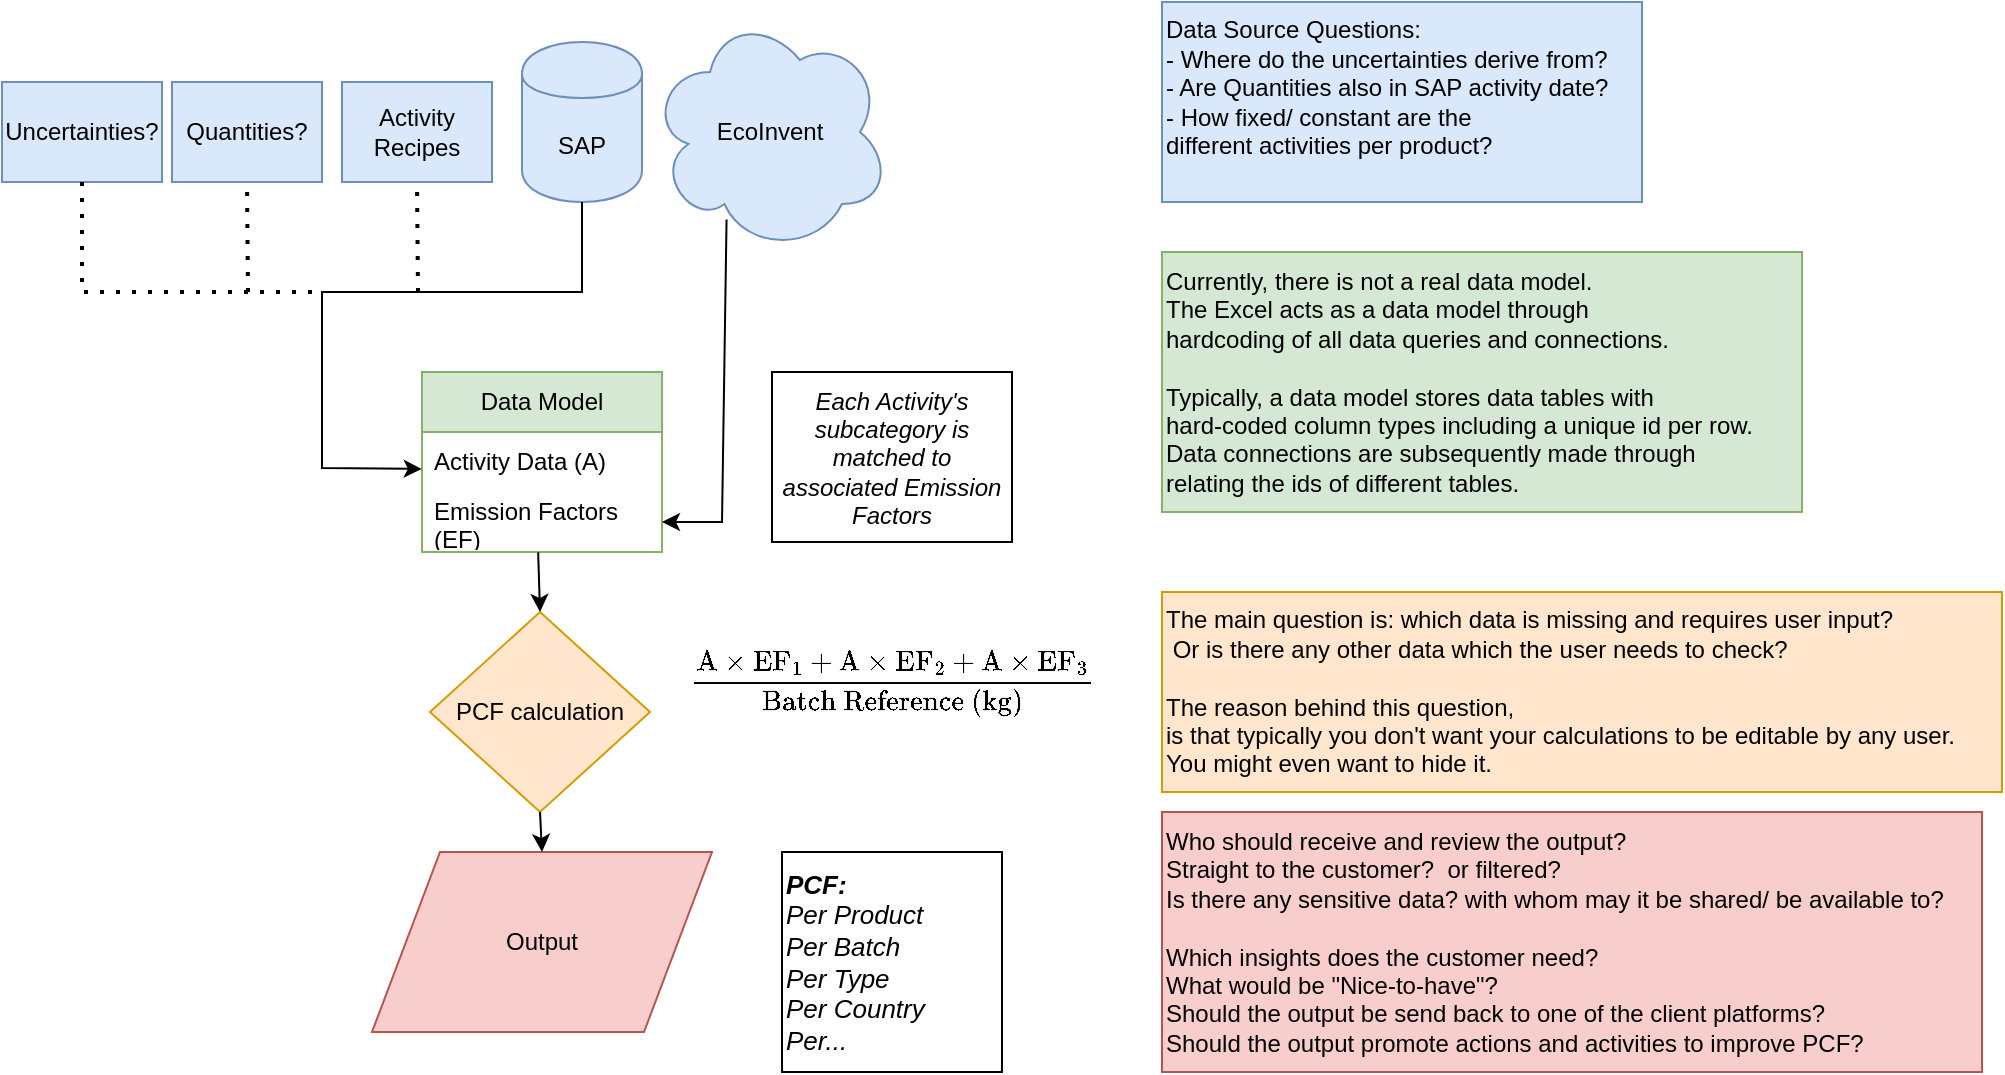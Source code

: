<mxfile version="24.7.17">
  <diagram name="Page-1" id="1lV17wyQeOZojrkLEhlb">
    <mxGraphModel dx="1295" dy="683" grid="1" gridSize="10" guides="1" tooltips="1" connect="1" arrows="1" fold="1" page="1" pageScale="1" pageWidth="827" pageHeight="1169" math="1" shadow="0">
      <root>
        <mxCell id="0" />
        <mxCell id="1" parent="0" />
        <mxCell id="ISckfuOA_f6tGfebP-Hw-1" value="SAP" style="shape=cylinder;whiteSpace=wrap;html=1;boundedLbl=1;backgroundOutline=1;fillColor=#dae8fc;strokeColor=#6c8ebf;" vertex="1" parent="1">
          <mxGeometry x="350" y="75" width="60" height="80" as="geometry" />
        </mxCell>
        <mxCell id="ISckfuOA_f6tGfebP-Hw-2" value="EcoInvent" style="shape=cloud;whiteSpace=wrap;html=1;fillColor=#dae8fc;strokeColor=#6c8ebf;" vertex="1" parent="1">
          <mxGeometry x="414" y="60" width="120" height="120" as="geometry" />
        </mxCell>
        <mxCell id="ISckfuOA_f6tGfebP-Hw-8" value="Data Model" style="swimlane;fontStyle=0;childLayout=stackLayout;horizontal=1;startSize=30;horizontalStack=0;resizeParent=1;resizeParentMax=0;resizeLast=0;collapsible=1;marginBottom=0;whiteSpace=wrap;html=1;fillColor=#d5e8d4;strokeColor=#82b366;" vertex="1" parent="1">
          <mxGeometry x="300" y="240" width="120" height="90" as="geometry" />
        </mxCell>
        <mxCell id="ISckfuOA_f6tGfebP-Hw-9" value="Activity Data (A)" style="text;strokeColor=none;fillColor=none;align=left;verticalAlign=middle;spacingLeft=4;spacingRight=4;overflow=hidden;points=[[0,0.5],[1,0.5]];portConstraint=eastwest;rotatable=0;whiteSpace=wrap;html=1;" vertex="1" parent="ISckfuOA_f6tGfebP-Hw-8">
          <mxGeometry y="30" width="120" height="30" as="geometry" />
        </mxCell>
        <mxCell id="ISckfuOA_f6tGfebP-Hw-10" value="&lt;div&gt;Emission Factors (EF)&lt;/div&gt;" style="text;strokeColor=none;fillColor=none;align=left;verticalAlign=middle;spacingLeft=4;spacingRight=4;overflow=hidden;points=[[0,0.5],[1,0.5]];portConstraint=eastwest;rotatable=0;whiteSpace=wrap;html=1;" vertex="1" parent="ISckfuOA_f6tGfebP-Hw-8">
          <mxGeometry y="60" width="120" height="30" as="geometry" />
        </mxCell>
        <mxCell id="ISckfuOA_f6tGfebP-Hw-15" value="" style="endArrow=classic;html=1;rounded=0;entryX=-0.001;entryY=0.616;entryDx=0;entryDy=0;exitX=0.5;exitY=1;exitDx=0;exitDy=0;entryPerimeter=0;" edge="1" parent="1" source="ISckfuOA_f6tGfebP-Hw-1" target="ISckfuOA_f6tGfebP-Hw-9">
          <mxGeometry width="50" height="50" relative="1" as="geometry">
            <mxPoint x="170" y="160" as="sourcePoint" />
            <mxPoint x="190" y="350" as="targetPoint" />
            <Array as="points">
              <mxPoint x="380" y="200" />
              <mxPoint x="250" y="200" />
              <mxPoint x="250" y="288" />
            </Array>
          </mxGeometry>
        </mxCell>
        <mxCell id="ISckfuOA_f6tGfebP-Hw-16" value="" style="endArrow=classic;html=1;rounded=0;exitX=0.319;exitY=0.865;exitDx=0;exitDy=0;exitPerimeter=0;entryX=1;entryY=0.5;entryDx=0;entryDy=0;" edge="1" parent="1" source="ISckfuOA_f6tGfebP-Hw-2" target="ISckfuOA_f6tGfebP-Hw-10">
          <mxGeometry width="50" height="50" relative="1" as="geometry">
            <mxPoint x="390" y="390" as="sourcePoint" />
            <mxPoint x="430" y="440" as="targetPoint" />
            <Array as="points">
              <mxPoint x="450" y="315" />
            </Array>
          </mxGeometry>
        </mxCell>
        <mxCell id="ISckfuOA_f6tGfebP-Hw-17" value="Uncertainties?" style="html=1;dashed=0;whiteSpace=wrap;fillColor=#dae8fc;strokeColor=#6c8ebf;" vertex="1" parent="1">
          <mxGeometry x="90" y="95" width="80" height="50" as="geometry" />
        </mxCell>
        <mxCell id="ISckfuOA_f6tGfebP-Hw-18" value="" style="endArrow=none;dashed=1;html=1;dashPattern=1 3;strokeWidth=2;rounded=0;exitX=0.5;exitY=1;exitDx=0;exitDy=0;" edge="1" parent="1" source="ISckfuOA_f6tGfebP-Hw-17">
          <mxGeometry width="50" height="50" relative="1" as="geometry">
            <mxPoint x="390" y="390" as="sourcePoint" />
            <mxPoint x="250" y="200" as="targetPoint" />
            <Array as="points">
              <mxPoint x="130" y="200" />
            </Array>
          </mxGeometry>
        </mxCell>
        <mxCell id="ISckfuOA_f6tGfebP-Hw-19" value="Quantities?" style="html=1;dashed=0;whiteSpace=wrap;fillColor=#dae8fc;strokeColor=#6c8ebf;" vertex="1" parent="1">
          <mxGeometry x="175" y="95" width="75" height="50" as="geometry" />
        </mxCell>
        <mxCell id="ISckfuOA_f6tGfebP-Hw-20" value="" style="endArrow=none;dashed=1;html=1;dashPattern=1 3;strokeWidth=2;rounded=0;entryX=0.5;entryY=1;entryDx=0;entryDy=0;" edge="1" parent="1" target="ISckfuOA_f6tGfebP-Hw-19">
          <mxGeometry width="50" height="50" relative="1" as="geometry">
            <mxPoint x="213" y="200" as="sourcePoint" />
            <mxPoint x="360" y="230" as="targetPoint" />
          </mxGeometry>
        </mxCell>
        <mxCell id="ISckfuOA_f6tGfebP-Hw-21" value="PCF calculation" style="shape=rhombus;html=1;dashed=0;whiteSpace=wrap;perimeter=rhombusPerimeter;fillColor=#ffe6cc;strokeColor=#d79b00;" vertex="1" parent="1">
          <mxGeometry x="304" y="360" width="110" height="100" as="geometry" />
        </mxCell>
        <mxCell id="ISckfuOA_f6tGfebP-Hw-22" value="Output" style="shape=parallelogram;perimeter=parallelogramPerimeter;whiteSpace=wrap;html=1;dashed=0;fillColor=#f8cecc;strokeColor=#b85450;" vertex="1" parent="1">
          <mxGeometry x="275" y="480" width="170" height="90" as="geometry" />
        </mxCell>
        <mxCell id="ISckfuOA_f6tGfebP-Hw-24" value="" style="endArrow=classic;html=1;rounded=0;exitX=0.484;exitY=1.006;exitDx=0;exitDy=0;exitPerimeter=0;entryX=0.5;entryY=0;entryDx=0;entryDy=0;" edge="1" parent="1" source="ISckfuOA_f6tGfebP-Hw-10" target="ISckfuOA_f6tGfebP-Hw-21">
          <mxGeometry width="50" height="50" relative="1" as="geometry">
            <mxPoint x="250" y="300" as="sourcePoint" />
            <mxPoint x="300" y="250" as="targetPoint" />
          </mxGeometry>
        </mxCell>
        <mxCell id="ISckfuOA_f6tGfebP-Hw-25" value="" style="endArrow=classic;html=1;rounded=0;exitX=0.5;exitY=1;exitDx=0;exitDy=0;entryX=0.5;entryY=0;entryDx=0;entryDy=0;" edge="1" parent="1" source="ISckfuOA_f6tGfebP-Hw-21" target="ISckfuOA_f6tGfebP-Hw-22">
          <mxGeometry width="50" height="50" relative="1" as="geometry">
            <mxPoint x="359" y="640" as="sourcePoint" />
            <mxPoint x="360" y="657" as="targetPoint" />
          </mxGeometry>
        </mxCell>
        <mxCell id="ISckfuOA_f6tGfebP-Hw-26" value="Data Source Questions:&lt;div&gt;- Where do the uncertainties derive from?&lt;/div&gt;&lt;div&gt;- Are Quantities also in SAP activity date?&lt;/div&gt;&lt;div&gt;- How fixed/ constant are the&amp;nbsp;&lt;/div&gt;&lt;div&gt;&lt;span style=&quot;background-color: initial;&quot;&gt;different activities per product?&lt;/span&gt;&lt;/div&gt;&lt;div&gt;&lt;span style=&quot;background-color: initial;&quot;&gt;&lt;br&gt;&lt;/span&gt;&lt;/div&gt;" style="text;html=1;align=left;verticalAlign=middle;resizable=0;points=[];autosize=1;strokeColor=#6c8ebf;fillColor=#dae8fc;" vertex="1" parent="1">
          <mxGeometry x="670" y="55" width="240" height="100" as="geometry" />
        </mxCell>
        <mxCell id="ISckfuOA_f6tGfebP-Hw-27" value="Activity&lt;div&gt;Recipes&lt;/div&gt;" style="html=1;dashed=0;whiteSpace=wrap;fillColor=#dae8fc;strokeColor=#6c8ebf;" vertex="1" parent="1">
          <mxGeometry x="260" y="95" width="75" height="50" as="geometry" />
        </mxCell>
        <mxCell id="ISckfuOA_f6tGfebP-Hw-28" value="" style="endArrow=none;dashed=1;html=1;dashPattern=1 3;strokeWidth=2;rounded=0;entryX=0.5;entryY=1;entryDx=0;entryDy=0;" edge="1" parent="1" target="ISckfuOA_f6tGfebP-Hw-27">
          <mxGeometry width="50" height="50" relative="1" as="geometry">
            <mxPoint x="298" y="200" as="sourcePoint" />
            <mxPoint x="223" y="155" as="targetPoint" />
          </mxGeometry>
        </mxCell>
        <mxCell id="ISckfuOA_f6tGfebP-Hw-29" value="Currently, there is not a real data model.&amp;nbsp;&lt;div&gt;The Excel acts as a data model through&amp;nbsp;&lt;/div&gt;&lt;div&gt;hardcoding of all data queries and connections.&amp;nbsp;&lt;/div&gt;&lt;div&gt;&lt;br&gt;&lt;/div&gt;&lt;div&gt;Typically, a data model stores data tables with&amp;nbsp;&lt;/div&gt;&lt;div&gt;hard-coded column types including a unique id per row.&lt;/div&gt;&lt;div&gt;Data connections are subsequently made through&amp;nbsp;&lt;/div&gt;&lt;div&gt;relating the ids of different tables.&lt;/div&gt;" style="text;html=1;align=left;verticalAlign=middle;resizable=0;points=[];autosize=1;strokeColor=#82b366;fillColor=#d5e8d4;" vertex="1" parent="1">
          <mxGeometry x="670" y="180" width="320" height="130" as="geometry" />
        </mxCell>
        <mxCell id="ISckfuOA_f6tGfebP-Hw-30" value="The main question is: which data is missing and requires user input?&lt;div&gt;&amp;nbsp;Or is there any other data which the user needs to check?&lt;/div&gt;&lt;div&gt;&lt;br&gt;&lt;/div&gt;&lt;div&gt;The reason behind this question,&amp;nbsp;&lt;/div&gt;&lt;div&gt;is that typically you don&#39;t want your calculations to be editable by any user.&lt;/div&gt;&lt;div&gt;You might even want to hide it.&amp;nbsp;&lt;/div&gt;" style="text;html=1;align=left;verticalAlign=middle;resizable=0;points=[];autosize=1;strokeColor=#d79b00;fillColor=#ffe6cc;" vertex="1" parent="1">
          <mxGeometry x="670" y="350" width="420" height="100" as="geometry" />
        </mxCell>
        <mxCell id="ISckfuOA_f6tGfebP-Hw-31" value="Who should receive and review the output?&lt;div&gt;Straight to the customer?&amp;nbsp; or filtered?&lt;/div&gt;&lt;div&gt;Is there any sensitive data? with whom may it be shared/ be available to?&lt;/div&gt;&lt;div&gt;&lt;br&gt;&lt;/div&gt;&lt;div&gt;Which insights does the customer need?&lt;/div&gt;&lt;div&gt;What would be &quot;Nice-to-have&quot;?&lt;/div&gt;&lt;div&gt;Should the output be send back to one of the client platforms?&lt;/div&gt;&lt;div&gt;Should the output promote actions and activities to improve PCF?&amp;nbsp;&lt;/div&gt;" style="text;html=1;align=left;verticalAlign=middle;resizable=0;points=[];autosize=1;strokeColor=#b85450;fillColor=#f8cecc;" vertex="1" parent="1">
          <mxGeometry x="670" y="460" width="410" height="130" as="geometry" />
        </mxCell>
        <mxCell id="ISckfuOA_f6tGfebP-Hw-33" value="&lt;div style=&quot;font-size: 13px;&quot;&gt;&lt;font style=&quot;font-size: 13px;&quot;&gt;&lt;i&gt;&lt;b&gt;PCF:&lt;/b&gt;&lt;/i&gt;&lt;/font&gt;&lt;/div&gt;&lt;div style=&quot;font-size: 13px;&quot;&gt;&lt;font style=&quot;font-size: 13px;&quot;&gt;&lt;i&gt;Per Product&lt;/i&gt;&lt;/font&gt;&lt;/div&gt;&lt;div style=&quot;font-size: 13px;&quot;&gt;&lt;font style=&quot;font-size: 13px;&quot;&gt;&lt;i&gt;Per Batch&lt;/i&gt;&lt;/font&gt;&lt;/div&gt;&lt;div style=&quot;font-size: 13px;&quot;&gt;&lt;font style=&quot;font-size: 13px;&quot;&gt;&lt;i&gt;Per Type&lt;/i&gt;&lt;/font&gt;&lt;/div&gt;&lt;div style=&quot;font-size: 13px;&quot;&gt;&lt;font style=&quot;font-size: 13px;&quot;&gt;&lt;i&gt;Per Country&lt;/i&gt;&lt;/font&gt;&lt;/div&gt;&lt;div style=&quot;font-size: 13px;&quot;&gt;&lt;font style=&quot;font-size: 13px;&quot;&gt;&lt;i&gt;Per...&lt;/i&gt;&lt;/font&gt;&lt;/div&gt;" style="whiteSpace=wrap;html=1;aspect=fixed;align=left;" vertex="1" parent="1">
          <mxGeometry x="480" y="480" width="110" height="110" as="geometry" />
        </mxCell>
        <mxCell id="ISckfuOA_f6tGfebP-Hw-34" value="$$\frac{\text{A} \times \text{EF}_1 + \text{A} \times \text{EF}_2 + \text{A} \times \text{EF}_3}{\text{Batch Reference (kg)}}$$" style="text;html=1;align=center;verticalAlign=middle;resizable=0;points=[];autosize=1;strokeColor=none;fillColor=none;" vertex="1" parent="1">
          <mxGeometry x="200" y="380" width="670" height="30" as="geometry" />
        </mxCell>
        <mxCell id="ISckfuOA_f6tGfebP-Hw-35" value="&lt;i&gt;Each Activity&#39;s subcategory is matched to associated Emission Factors&lt;/i&gt;" style="whiteSpace=wrap;html=1;" vertex="1" parent="1">
          <mxGeometry x="475" y="240" width="120" height="85" as="geometry" />
        </mxCell>
      </root>
    </mxGraphModel>
  </diagram>
</mxfile>
